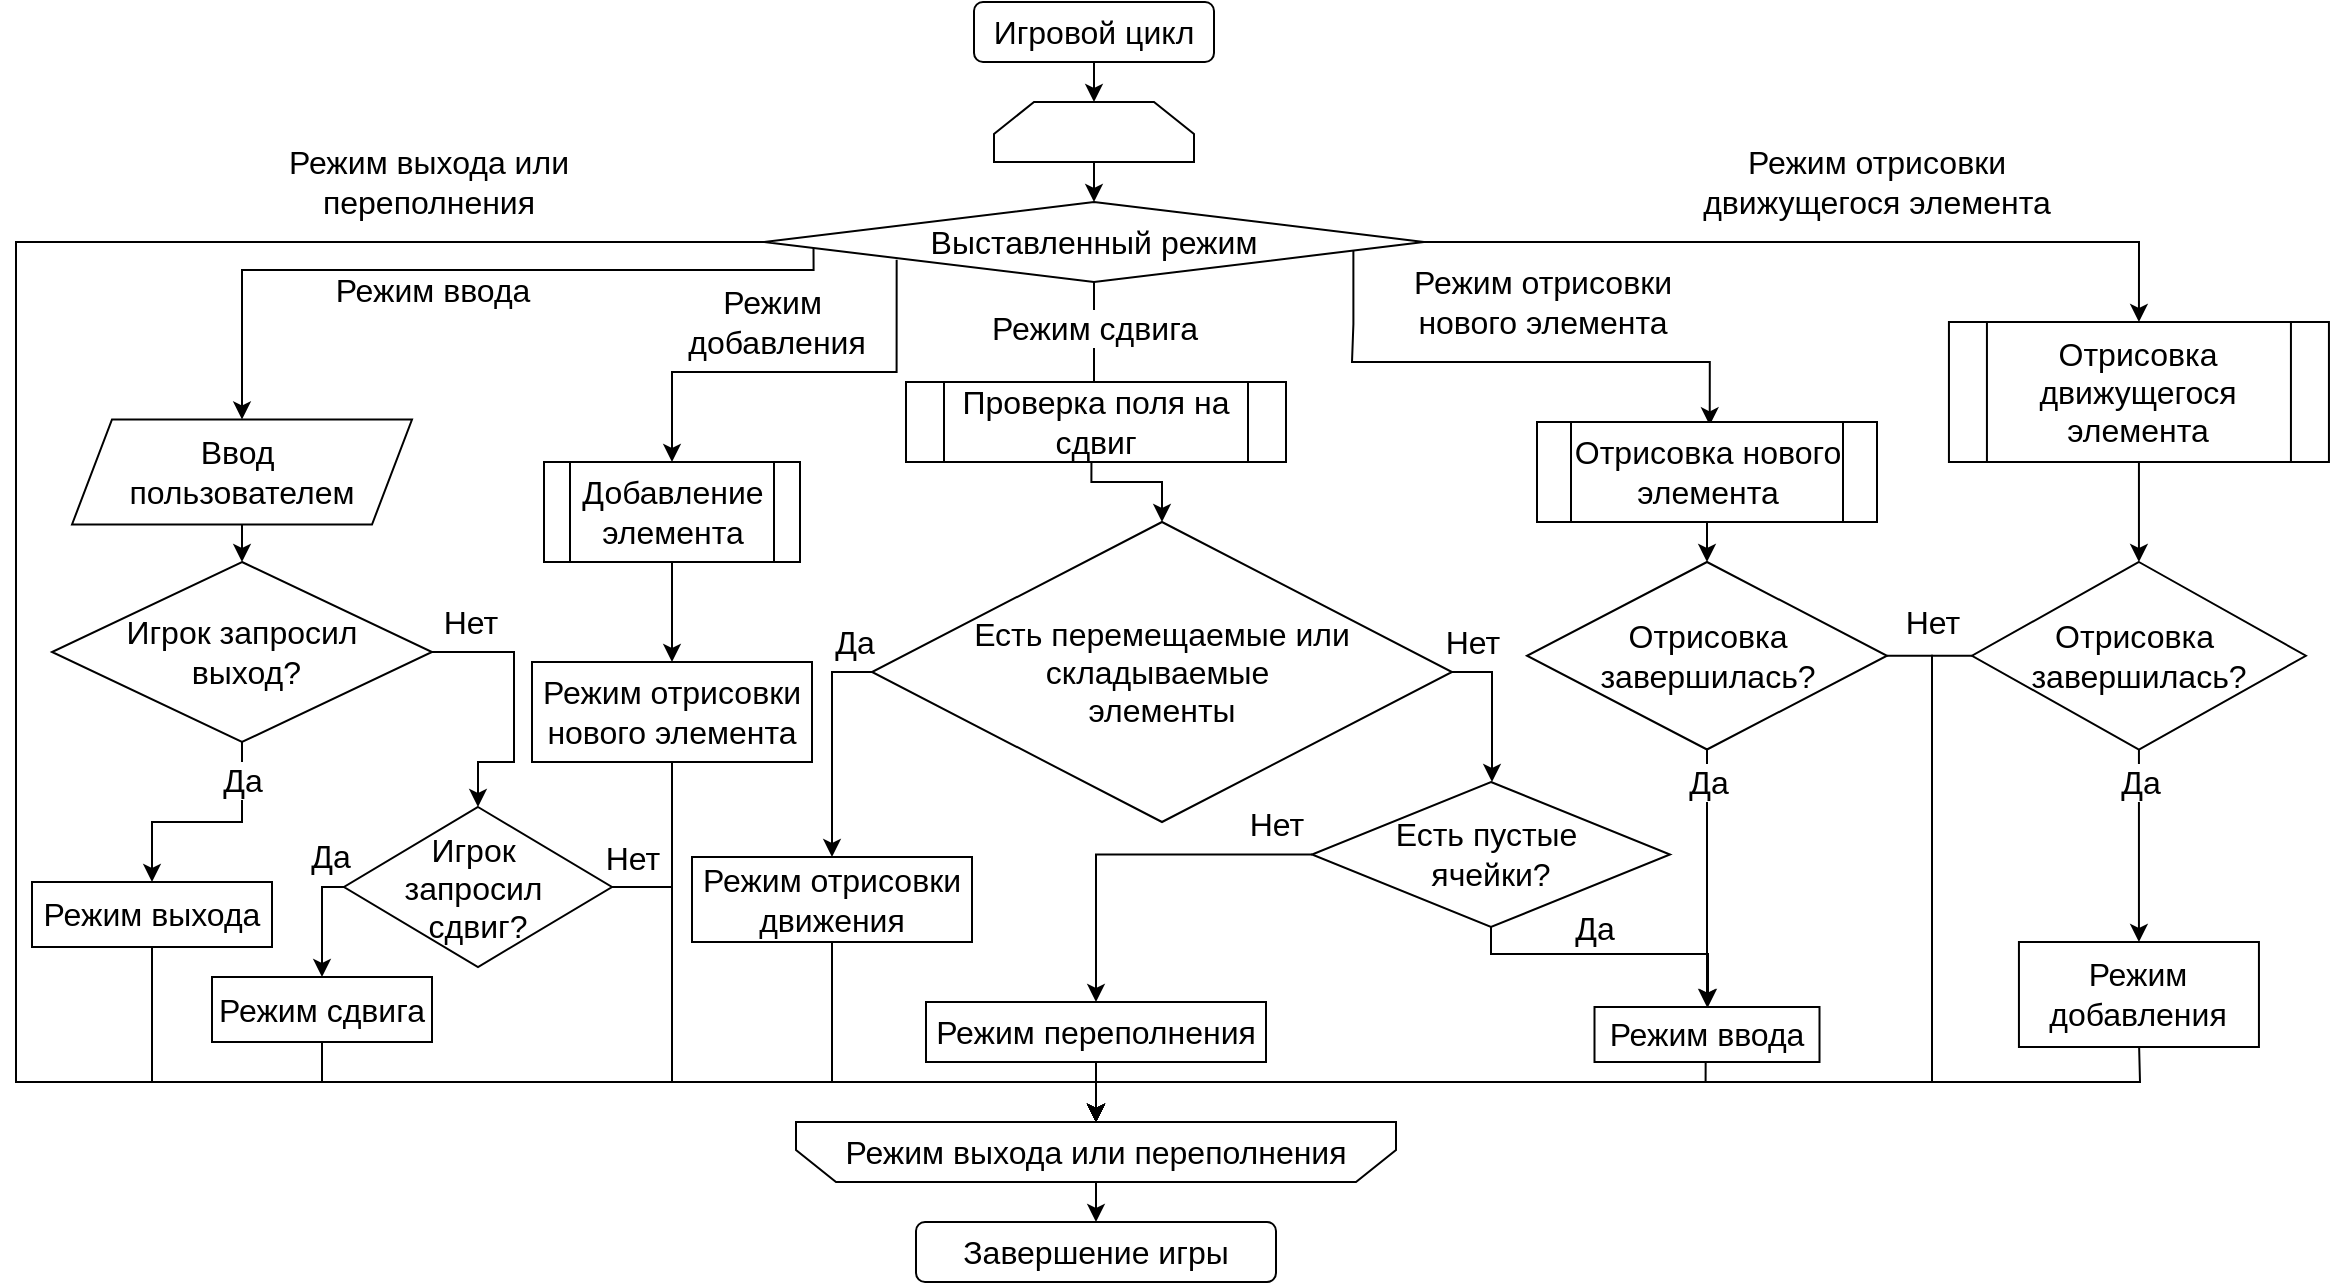 <mxfile version="24.4.13" type="device">
  <diagram name="Page-1" id="AscvpKJkDor2Ba45mDUg">
    <mxGraphModel dx="665" dy="562" grid="1" gridSize="10" guides="1" tooltips="1" connect="1" arrows="1" fold="1" page="1" pageScale="1" pageWidth="1169" pageHeight="827" math="0" shadow="0">
      <root>
        <mxCell id="0" />
        <mxCell id="1" parent="0" />
        <mxCell id="_LUyKltJJyNUMUL_nIZ1-7" style="edgeStyle=orthogonalEdgeStyle;rounded=0;orthogonalLoop=1;jettySize=auto;html=1;exitX=0.5;exitY=1;exitDx=0;exitDy=0;entryX=0.5;entryY=0;entryDx=0;entryDy=0;fontSize=16;" parent="1" source="_LUyKltJJyNUMUL_nIZ1-8" target="_LUyKltJJyNUMUL_nIZ1-22" edge="1">
          <mxGeometry relative="1" as="geometry">
            <mxPoint x="507" y="110" as="sourcePoint" />
          </mxGeometry>
        </mxCell>
        <mxCell id="_LUyKltJJyNUMUL_nIZ1-8" value="" style="shape=loopLimit;whiteSpace=wrap;html=1;fontSize=16;" parent="1" vertex="1">
          <mxGeometry x="501" y="60" width="100" height="30" as="geometry" />
        </mxCell>
        <mxCell id="_LUyKltJJyNUMUL_nIZ1-126" style="edgeStyle=orthogonalEdgeStyle;rounded=0;orthogonalLoop=1;jettySize=auto;html=1;exitX=0.5;exitY=1;exitDx=0;exitDy=0;entryX=0.5;entryY=0;entryDx=0;entryDy=0;fontSize=16;" parent="1" source="_LUyKltJJyNUMUL_nIZ1-9" target="_LUyKltJJyNUMUL_nIZ1-40" edge="1">
          <mxGeometry relative="1" as="geometry" />
        </mxCell>
        <mxCell id="_LUyKltJJyNUMUL_nIZ1-9" value="&lt;div style=&quot;font-size: 16px;&quot;&gt;Режим выхода&amp;nbsp;&lt;span style=&quot;background-color: initial; font-size: 16px;&quot;&gt;или переполнения&lt;/span&gt;&lt;/div&gt;" style="shape=loopLimit;whiteSpace=wrap;html=1;rotation=0;flipH=0;flipV=1;fontSize=16;" parent="1" vertex="1">
          <mxGeometry x="402" y="570" width="300" height="30" as="geometry" />
        </mxCell>
        <mxCell id="_LUyKltJJyNUMUL_nIZ1-10" style="edgeStyle=orthogonalEdgeStyle;rounded=0;orthogonalLoop=1;jettySize=auto;html=1;exitX=0;exitY=0.5;exitDx=0;exitDy=0;entryX=0.5;entryY=0;entryDx=0;entryDy=0;fontSize=16;" parent="1" source="_LUyKltJJyNUMUL_nIZ1-22" edge="1" target="_LUyKltJJyNUMUL_nIZ1-9">
          <mxGeometry relative="1" as="geometry">
            <mxPoint x="572" y="560" as="targetPoint" />
            <Array as="points">
              <mxPoint x="12" y="130" />
              <mxPoint x="12" y="550" />
              <mxPoint x="552" y="550" />
            </Array>
          </mxGeometry>
        </mxCell>
        <mxCell id="_LUyKltJJyNUMUL_nIZ1-11" value="&lt;div style=&quot;font-size: 16px;&quot;&gt;Режим выхода или&lt;br style=&quot;font-size: 16px;&quot;&gt;&lt;/div&gt;&lt;div style=&quot;font-size: 16px;&quot;&gt;переполнения&lt;/div&gt;" style="edgeLabel;html=1;align=center;verticalAlign=middle;resizable=0;points=[];fontSize=16;" parent="_LUyKltJJyNUMUL_nIZ1-10" vertex="1" connectable="0">
          <mxGeometry x="-0.808" y="2" relative="1" as="geometry">
            <mxPoint x="-38" y="-32" as="offset" />
          </mxGeometry>
        </mxCell>
        <mxCell id="_LUyKltJJyNUMUL_nIZ1-12" style="edgeStyle=orthogonalEdgeStyle;rounded=0;orthogonalLoop=1;jettySize=auto;html=1;entryX=0.5;entryY=0;entryDx=0;entryDy=0;fontSize=16;exitX=0.075;exitY=0.564;exitDx=0;exitDy=0;exitPerimeter=0;" parent="1" source="_LUyKltJJyNUMUL_nIZ1-22" target="_LUyKltJJyNUMUL_nIZ1-29" edge="1">
          <mxGeometry relative="1" as="geometry">
            <Array as="points">
              <mxPoint x="411" y="144" />
              <mxPoint x="125" y="144" />
            </Array>
            <mxPoint x="346" y="163.818" as="sourcePoint" />
          </mxGeometry>
        </mxCell>
        <mxCell id="_LUyKltJJyNUMUL_nIZ1-13" value="Режим ввода" style="edgeLabel;html=1;align=center;verticalAlign=middle;resizable=0;points=[];fontSize=16;" parent="_LUyKltJJyNUMUL_nIZ1-12" vertex="1" connectable="0">
          <mxGeometry x="-0.067" relative="1" as="geometry">
            <mxPoint x="-29" y="10" as="offset" />
          </mxGeometry>
        </mxCell>
        <mxCell id="_LUyKltJJyNUMUL_nIZ1-20" style="edgeStyle=orthogonalEdgeStyle;rounded=0;orthogonalLoop=1;jettySize=auto;html=1;exitX=1;exitY=0.5;exitDx=0;exitDy=0;entryX=0.5;entryY=0;entryDx=0;entryDy=0;fontSize=16;" parent="1" source="_LUyKltJJyNUMUL_nIZ1-22" target="_LUyKltJJyNUMUL_nIZ1-133" edge="1">
          <mxGeometry relative="1" as="geometry">
            <mxPoint x="777.0" y="170" as="sourcePoint" />
            <mxPoint x="887.0" y="247.5" as="targetPoint" />
          </mxGeometry>
        </mxCell>
        <mxCell id="_LUyKltJJyNUMUL_nIZ1-21" value="Режим отрисовки&lt;div style=&quot;font-size: 16px;&quot;&gt;&lt;div style=&quot;font-size: 16px;&quot;&gt;&lt;div style=&quot;font-size: 16px;&quot;&gt;движущегося элемента&lt;/div&gt;&lt;/div&gt;&lt;/div&gt;" style="edgeLabel;html=1;align=center;verticalAlign=middle;resizable=0;points=[];fontSize=16;" parent="_LUyKltJJyNUMUL_nIZ1-20" vertex="1" connectable="0">
          <mxGeometry x="-0.26" y="-2" relative="1" as="geometry">
            <mxPoint x="79" y="-32" as="offset" />
          </mxGeometry>
        </mxCell>
        <mxCell id="_LUyKltJJyNUMUL_nIZ1-77" style="edgeStyle=orthogonalEdgeStyle;rounded=0;orthogonalLoop=1;jettySize=auto;html=1;exitX=0.893;exitY=0.608;exitDx=0;exitDy=0;entryX=0.508;entryY=0.033;entryDx=0;entryDy=0;entryPerimeter=0;exitPerimeter=0;fontSize=16;" parent="1" source="_LUyKltJJyNUMUL_nIZ1-22" target="_LUyKltJJyNUMUL_nIZ1-132" edge="1">
          <mxGeometry relative="1" as="geometry">
            <mxPoint x="757" y="247.5" as="targetPoint" />
            <Array as="points">
              <mxPoint x="681" y="171" />
              <mxPoint x="680" y="190" />
              <mxPoint x="826" y="190" />
            </Array>
          </mxGeometry>
        </mxCell>
        <mxCell id="_LUyKltJJyNUMUL_nIZ1-124" value="&lt;div style=&quot;font-size: 16px;&quot;&gt;Режим отрисовки&lt;/div&gt;&lt;div style=&quot;font-size: 16px;&quot;&gt;нового элемента&lt;/div&gt;" style="edgeLabel;html=1;align=center;verticalAlign=middle;resizable=0;points=[];fontSize=16;" parent="_LUyKltJJyNUMUL_nIZ1-77" vertex="1" connectable="0">
          <mxGeometry x="0.13" y="2" relative="1" as="geometry">
            <mxPoint y="-28" as="offset" />
          </mxGeometry>
        </mxCell>
        <mxCell id="_LUyKltJJyNUMUL_nIZ1-92" style="edgeStyle=orthogonalEdgeStyle;rounded=0;orthogonalLoop=1;jettySize=auto;html=1;exitX=0.5;exitY=1;exitDx=0;exitDy=0;entryX=0.5;entryY=0;entryDx=0;entryDy=0;fontSize=16;" parent="1" source="_LUyKltJJyNUMUL_nIZ1-22" target="_LUyKltJJyNUMUL_nIZ1-131" edge="1">
          <mxGeometry relative="1" as="geometry">
            <mxPoint x="577" y="251.25" as="targetPoint" />
            <Array as="points">
              <mxPoint x="551" y="220" />
            </Array>
          </mxGeometry>
        </mxCell>
        <mxCell id="_LUyKltJJyNUMUL_nIZ1-93" value="Режим сдвига" style="edgeLabel;html=1;align=center;verticalAlign=middle;resizable=0;points=[];fontSize=16;" parent="_LUyKltJJyNUMUL_nIZ1-92" vertex="1" connectable="0">
          <mxGeometry x="0.203" y="1" relative="1" as="geometry">
            <mxPoint x="-1" y="-32" as="offset" />
          </mxGeometry>
        </mxCell>
        <mxCell id="T1hW3OjD4yM76hsiSeKh-2" style="edgeStyle=orthogonalEdgeStyle;rounded=0;orthogonalLoop=1;jettySize=auto;html=1;exitX=0.201;exitY=0.722;exitDx=0;exitDy=0;entryX=0.5;entryY=0;entryDx=0;entryDy=0;fontSize=16;exitPerimeter=0;" edge="1" parent="1" source="_LUyKltJJyNUMUL_nIZ1-22" target="_LUyKltJJyNUMUL_nIZ1-54">
          <mxGeometry relative="1" as="geometry" />
        </mxCell>
        <mxCell id="T1hW3OjD4yM76hsiSeKh-3" value="Режим&amp;nbsp;&lt;div style=&quot;font-size: 16px;&quot;&gt;добавления&lt;/div&gt;" style="edgeLabel;html=1;align=center;verticalAlign=middle;resizable=0;points=[];fontSize=16;" vertex="1" connectable="0" parent="T1hW3OjD4yM76hsiSeKh-2">
          <mxGeometry x="0.099" y="1" relative="1" as="geometry">
            <mxPoint x="1" y="-26" as="offset" />
          </mxGeometry>
        </mxCell>
        <mxCell id="_LUyKltJJyNUMUL_nIZ1-22" value="Выставленный режим" style="rhombus;whiteSpace=wrap;html=1;fontSize=16;" parent="1" vertex="1">
          <mxGeometry x="386" y="110" width="330" height="40" as="geometry" />
        </mxCell>
        <mxCell id="T1hW3OjD4yM76hsiSeKh-8" style="edgeStyle=orthogonalEdgeStyle;rounded=0;orthogonalLoop=1;jettySize=auto;html=1;exitX=0.5;exitY=1;exitDx=0;exitDy=0;entryX=0.5;entryY=0;entryDx=0;entryDy=0;" edge="1" parent="1" source="_LUyKltJJyNUMUL_nIZ1-29" target="_LUyKltJJyNUMUL_nIZ1-110">
          <mxGeometry relative="1" as="geometry" />
        </mxCell>
        <mxCell id="_LUyKltJJyNUMUL_nIZ1-29" value="&lt;div style=&quot;font-size: 16px;&quot;&gt;Ввод&amp;nbsp;&lt;/div&gt;&lt;div style=&quot;font-size: 16px;&quot;&gt;пользователем&lt;/div&gt;" style="shape=parallelogram;perimeter=parallelogramPerimeter;whiteSpace=wrap;html=1;fixedSize=1;fontSize=16;" parent="1" vertex="1">
          <mxGeometry x="40" y="218.75" width="170" height="52.5" as="geometry" />
        </mxCell>
        <mxCell id="_LUyKltJJyNUMUL_nIZ1-68" style="edgeStyle=orthogonalEdgeStyle;rounded=0;orthogonalLoop=1;jettySize=auto;html=1;exitX=0.5;exitY=1;exitDx=0;exitDy=0;entryX=0.5;entryY=0;entryDx=0;entryDy=0;fontSize=16;" parent="1" source="_LUyKltJJyNUMUL_nIZ1-133" target="_LUyKltJJyNUMUL_nIZ1-65" edge="1">
          <mxGeometry relative="1" as="geometry">
            <mxPoint x="1083.94" y="300" as="sourcePoint" />
            <Array as="points" />
          </mxGeometry>
        </mxCell>
        <mxCell id="_LUyKltJJyNUMUL_nIZ1-123" style="edgeStyle=orthogonalEdgeStyle;rounded=0;orthogonalLoop=1;jettySize=auto;html=1;exitX=0.5;exitY=1;exitDx=0;exitDy=0;entryX=0.5;entryY=0;entryDx=0;entryDy=0;fontSize=16;" parent="1" source="_LUyKltJJyNUMUL_nIZ1-39" target="_LUyKltJJyNUMUL_nIZ1-8" edge="1">
          <mxGeometry relative="1" as="geometry" />
        </mxCell>
        <mxCell id="_LUyKltJJyNUMUL_nIZ1-39" value="&lt;font style=&quot;font-size: 16px;&quot;&gt;Игровой цикл&lt;/font&gt;" style="rounded=1;whiteSpace=wrap;html=1;fontSize=16;" parent="1" vertex="1">
          <mxGeometry x="491" y="10" width="120" height="30" as="geometry" />
        </mxCell>
        <mxCell id="_LUyKltJJyNUMUL_nIZ1-40" value="Завершение игры" style="rounded=1;whiteSpace=wrap;html=1;fontSize=16;" parent="1" vertex="1">
          <mxGeometry x="462" y="620" width="180" height="30" as="geometry" />
        </mxCell>
        <mxCell id="_LUyKltJJyNUMUL_nIZ1-48" style="edgeStyle=orthogonalEdgeStyle;rounded=0;orthogonalLoop=1;jettySize=auto;html=1;exitX=1;exitY=0.5;exitDx=0;exitDy=0;entryX=0.5;entryY=0;entryDx=0;entryDy=0;fontSize=16;" parent="1" source="_LUyKltJJyNUMUL_nIZ1-114" target="_LUyKltJJyNUMUL_nIZ1-9" edge="1">
          <mxGeometry relative="1" as="geometry">
            <mxPoint x="267" y="472.5" as="sourcePoint" />
            <Array as="points">
              <mxPoint x="340" y="453" />
              <mxPoint x="340" y="550" />
              <mxPoint x="552" y="550" />
            </Array>
          </mxGeometry>
        </mxCell>
        <mxCell id="_LUyKltJJyNUMUL_nIZ1-115" value="Нет" style="edgeLabel;html=1;align=center;verticalAlign=middle;resizable=0;points=[];fontSize=16;" parent="_LUyKltJJyNUMUL_nIZ1-48" vertex="1" connectable="0">
          <mxGeometry x="-0.855" relative="1" as="geometry">
            <mxPoint x="-16" y="-15" as="offset" />
          </mxGeometry>
        </mxCell>
        <mxCell id="_LUyKltJJyNUMUL_nIZ1-59" style="edgeStyle=orthogonalEdgeStyle;rounded=0;orthogonalLoop=1;jettySize=auto;html=1;entryX=0.5;entryY=0;entryDx=0;entryDy=0;exitX=0.5;exitY=1;exitDx=0;exitDy=0;fontSize=16;" parent="1" source="_LUyKltJJyNUMUL_nIZ1-54" target="_LUyKltJJyNUMUL_nIZ1-60" edge="1">
          <mxGeometry relative="1" as="geometry">
            <mxPoint x="382" y="300" as="sourcePoint" />
            <mxPoint x="399" y="380" as="targetPoint" />
            <Array as="points">
              <mxPoint x="340" y="300" />
              <mxPoint x="340" y="300" />
            </Array>
          </mxGeometry>
        </mxCell>
        <mxCell id="_LUyKltJJyNUMUL_nIZ1-54" value="Добавление элемента" style="shape=process;whiteSpace=wrap;html=1;backgroundOutline=1;fontSize=16;" parent="1" vertex="1">
          <mxGeometry x="276" y="240" width="128" height="50" as="geometry" />
        </mxCell>
        <mxCell id="_LUyKltJJyNUMUL_nIZ1-55" value="Режим переполнения" style="rounded=0;whiteSpace=wrap;html=1;fontSize=16;" parent="1" vertex="1">
          <mxGeometry x="467" y="510" width="170" height="30" as="geometry" />
        </mxCell>
        <mxCell id="_LUyKltJJyNUMUL_nIZ1-64" style="edgeStyle=orthogonalEdgeStyle;rounded=0;orthogonalLoop=1;jettySize=auto;html=1;exitX=0.5;exitY=1;exitDx=0;exitDy=0;entryX=0.5;entryY=0;entryDx=0;entryDy=0;fontSize=16;" parent="1" source="_LUyKltJJyNUMUL_nIZ1-60" target="_LUyKltJJyNUMUL_nIZ1-9" edge="1">
          <mxGeometry relative="1" as="geometry">
            <Array as="points">
              <mxPoint x="327" y="550" />
              <mxPoint x="551" y="550" />
            </Array>
          </mxGeometry>
        </mxCell>
        <mxCell id="_LUyKltJJyNUMUL_nIZ1-60" value="&lt;div style=&quot;font-size: 16px;&quot;&gt;Режим отрисовки &lt;br style=&quot;font-size: 16px;&quot;&gt;&lt;/div&gt;&lt;div style=&quot;font-size: 16px;&quot;&gt;нового элемента&lt;br style=&quot;font-size: 16px;&quot;&gt;&lt;/div&gt;" style="rounded=0;whiteSpace=wrap;html=1;fontSize=16;" parent="1" vertex="1">
          <mxGeometry x="270" y="340" width="140" height="50" as="geometry" />
        </mxCell>
        <mxCell id="_LUyKltJJyNUMUL_nIZ1-70" style="edgeStyle=orthogonalEdgeStyle;rounded=0;orthogonalLoop=1;jettySize=auto;html=1;exitX=0;exitY=0.5;exitDx=0;exitDy=0;entryX=0.5;entryY=0;entryDx=0;entryDy=0;fontSize=16;" parent="1" source="_LUyKltJJyNUMUL_nIZ1-65" target="_LUyKltJJyNUMUL_nIZ1-9" edge="1">
          <mxGeometry relative="1" as="geometry">
            <mxPoint x="547" y="590" as="targetPoint" />
            <Array as="points">
              <mxPoint x="970" y="337" />
              <mxPoint x="970" y="550" />
              <mxPoint x="552" y="550" />
            </Array>
          </mxGeometry>
        </mxCell>
        <mxCell id="_LUyKltJJyNUMUL_nIZ1-96" value="Нет" style="edgeLabel;html=1;align=center;verticalAlign=middle;resizable=0;points=[];fontSize=16;" parent="_LUyKltJJyNUMUL_nIZ1-70" vertex="1" connectable="0">
          <mxGeometry x="-0.952" y="-1" relative="1" as="geometry">
            <mxPoint x="-4" y="-16" as="offset" />
          </mxGeometry>
        </mxCell>
        <mxCell id="_LUyKltJJyNUMUL_nIZ1-88" style="edgeStyle=orthogonalEdgeStyle;rounded=0;orthogonalLoop=1;jettySize=auto;html=1;exitX=0.5;exitY=1;exitDx=0;exitDy=0;entryX=0.5;entryY=0;entryDx=0;entryDy=0;fontSize=16;" parent="1" source="_LUyKltJJyNUMUL_nIZ1-65" target="_LUyKltJJyNUMUL_nIZ1-87" edge="1">
          <mxGeometry relative="1" as="geometry" />
        </mxCell>
        <mxCell id="_LUyKltJJyNUMUL_nIZ1-90" value="Да" style="edgeLabel;html=1;align=center;verticalAlign=middle;resizable=0;points=[];fontSize=16;" parent="_LUyKltJJyNUMUL_nIZ1-88" vertex="1" connectable="0">
          <mxGeometry x="-0.42" relative="1" as="geometry">
            <mxPoint y="-12" as="offset" />
          </mxGeometry>
        </mxCell>
        <mxCell id="_LUyKltJJyNUMUL_nIZ1-65" value="&lt;font style=&quot;font-size: 16px;&quot;&gt;Отрисовка&amp;nbsp;&lt;/font&gt;&lt;div style=&quot;font-size: 16px;&quot;&gt;&lt;font style=&quot;font-size: 16px;&quot;&gt;завершилась?&lt;/font&gt;&lt;/div&gt;" style="rhombus;whiteSpace=wrap;html=1;fontSize=16;" parent="1" vertex="1">
          <mxGeometry x="990" y="290" width="166.94" height="93.75" as="geometry" />
        </mxCell>
        <mxCell id="_LUyKltJJyNUMUL_nIZ1-82" style="edgeStyle=orthogonalEdgeStyle;rounded=0;orthogonalLoop=1;jettySize=auto;html=1;exitX=1;exitY=0.5;exitDx=0;exitDy=0;fontSize=16;entryX=0.5;entryY=0;entryDx=0;entryDy=0;" parent="1" source="_LUyKltJJyNUMUL_nIZ1-80" target="_LUyKltJJyNUMUL_nIZ1-9" edge="1">
          <mxGeometry relative="1" as="geometry">
            <Array as="points">
              <mxPoint x="970" y="337" />
              <mxPoint x="970" y="550" />
              <mxPoint x="552" y="550" />
            </Array>
            <mxPoint x="580" y="560" as="targetPoint" />
          </mxGeometry>
        </mxCell>
        <mxCell id="_LUyKltJJyNUMUL_nIZ1-80" value="Отрисовка завершилась?" style="rhombus;whiteSpace=wrap;html=1;fontSize=16;" parent="1" vertex="1">
          <mxGeometry x="767.5" y="290" width="180" height="93.75" as="geometry" />
        </mxCell>
        <mxCell id="_LUyKltJJyNUMUL_nIZ1-85" style="edgeStyle=orthogonalEdgeStyle;rounded=0;orthogonalLoop=1;jettySize=auto;html=1;exitX=0.494;exitY=1.012;exitDx=0;exitDy=0;entryX=0.5;entryY=0;entryDx=0;entryDy=0;exitPerimeter=0;fontSize=16;" parent="1" source="_LUyKltJJyNUMUL_nIZ1-83" target="_LUyKltJJyNUMUL_nIZ1-9" edge="1">
          <mxGeometry relative="1" as="geometry">
            <mxPoint x="700.2" y="550" as="targetPoint" />
            <Array as="points">
              <mxPoint x="743" y="550" />
              <mxPoint x="553" y="550" />
            </Array>
          </mxGeometry>
        </mxCell>
        <mxCell id="_LUyKltJJyNUMUL_nIZ1-83" value="Режим ввода" style="rounded=0;whiteSpace=wrap;html=1;fontSize=16;" parent="1" vertex="1">
          <mxGeometry x="801.25" y="512.5" width="112.5" height="27.5" as="geometry" />
        </mxCell>
        <mxCell id="_LUyKltJJyNUMUL_nIZ1-84" style="edgeStyle=orthogonalEdgeStyle;rounded=0;orthogonalLoop=1;jettySize=auto;html=1;exitX=0.5;exitY=1;exitDx=0;exitDy=0;entryX=0.5;entryY=0;entryDx=0;entryDy=0;fontSize=16;" parent="1" source="_LUyKltJJyNUMUL_nIZ1-80" target="_LUyKltJJyNUMUL_nIZ1-83" edge="1">
          <mxGeometry relative="1" as="geometry">
            <mxPoint x="841" y="490" as="targetPoint" />
            <Array as="points" />
          </mxGeometry>
        </mxCell>
        <mxCell id="_LUyKltJJyNUMUL_nIZ1-86" value="Да" style="edgeLabel;html=1;align=center;verticalAlign=middle;resizable=0;points=[];fontSize=16;" parent="_LUyKltJJyNUMUL_nIZ1-84" vertex="1" connectable="0">
          <mxGeometry x="-0.409" y="-2" relative="1" as="geometry">
            <mxPoint x="2" y="-22" as="offset" />
          </mxGeometry>
        </mxCell>
        <mxCell id="_LUyKltJJyNUMUL_nIZ1-89" style="edgeStyle=orthogonalEdgeStyle;rounded=0;orthogonalLoop=1;jettySize=auto;html=1;exitX=0.5;exitY=1;exitDx=0;exitDy=0;entryX=0.5;entryY=0;entryDx=0;entryDy=0;fontSize=16;" parent="1" source="_LUyKltJJyNUMUL_nIZ1-87" target="_LUyKltJJyNUMUL_nIZ1-9" edge="1">
          <mxGeometry relative="1" as="geometry">
            <Array as="points">
              <mxPoint x="1074" y="530" />
              <mxPoint x="1074" y="530" />
              <mxPoint x="1074" y="550" />
              <mxPoint x="552" y="550" />
            </Array>
            <mxPoint x="512" y="560" as="targetPoint" />
          </mxGeometry>
        </mxCell>
        <mxCell id="_LUyKltJJyNUMUL_nIZ1-87" value="&lt;div style=&quot;font-size: 16px;&quot;&gt;Режим добавления&lt;/div&gt;" style="rounded=0;whiteSpace=wrap;html=1;fontSize=16;" parent="1" vertex="1">
          <mxGeometry x="1013.47" y="480" width="120" height="52.5" as="geometry" />
        </mxCell>
        <mxCell id="_LUyKltJJyNUMUL_nIZ1-95" style="edgeStyle=orthogonalEdgeStyle;rounded=0;orthogonalLoop=1;jettySize=auto;html=1;exitX=0.488;exitY=1.002;exitDx=0;exitDy=0;entryX=0.5;entryY=0;entryDx=0;entryDy=0;fontSize=16;exitPerimeter=0;" parent="1" source="_LUyKltJJyNUMUL_nIZ1-131" target="_LUyKltJJyNUMUL_nIZ1-94" edge="1">
          <mxGeometry relative="1" as="geometry">
            <mxPoint x="577" y="303.75" as="sourcePoint" />
            <Array as="points">
              <mxPoint x="550" y="250" />
              <mxPoint x="585" y="250" />
            </Array>
          </mxGeometry>
        </mxCell>
        <mxCell id="_LUyKltJJyNUMUL_nIZ1-98" style="edgeStyle=orthogonalEdgeStyle;rounded=0;orthogonalLoop=1;jettySize=auto;html=1;exitX=1;exitY=0.5;exitDx=0;exitDy=0;entryX=0.5;entryY=0;entryDx=0;entryDy=0;fontSize=16;" parent="1" source="_LUyKltJJyNUMUL_nIZ1-94" target="_LUyKltJJyNUMUL_nIZ1-134" edge="1">
          <mxGeometry relative="1" as="geometry">
            <Array as="points">
              <mxPoint x="750" y="345" />
              <mxPoint x="750" y="400" />
            </Array>
            <mxPoint x="699.5" y="333.13" as="targetPoint" />
          </mxGeometry>
        </mxCell>
        <mxCell id="_LUyKltJJyNUMUL_nIZ1-99" value="Нет" style="edgeLabel;html=1;align=center;verticalAlign=middle;resizable=0;points=[];fontSize=16;" parent="_LUyKltJJyNUMUL_nIZ1-98" vertex="1" connectable="0">
          <mxGeometry x="0.032" y="1" relative="1" as="geometry">
            <mxPoint x="-11" y="-34" as="offset" />
          </mxGeometry>
        </mxCell>
        <mxCell id="_LUyKltJJyNUMUL_nIZ1-101" style="edgeStyle=orthogonalEdgeStyle;rounded=0;orthogonalLoop=1;jettySize=auto;html=1;exitX=0;exitY=0.5;exitDx=0;exitDy=0;entryX=0.5;entryY=0;entryDx=0;entryDy=0;fontSize=16;" parent="1" source="_LUyKltJJyNUMUL_nIZ1-94" target="_LUyKltJJyNUMUL_nIZ1-100" edge="1">
          <mxGeometry relative="1" as="geometry">
            <Array as="points">
              <mxPoint x="420" y="345" />
            </Array>
          </mxGeometry>
        </mxCell>
        <mxCell id="_LUyKltJJyNUMUL_nIZ1-127" value="Да" style="edgeLabel;html=1;align=center;verticalAlign=middle;resizable=0;points=[];fontSize=16;" parent="_LUyKltJJyNUMUL_nIZ1-101" vertex="1" connectable="0">
          <mxGeometry x="-0.689" relative="1" as="geometry">
            <mxPoint x="8" y="-15" as="offset" />
          </mxGeometry>
        </mxCell>
        <mxCell id="_LUyKltJJyNUMUL_nIZ1-94" value="Есть перемещаемые или складываемые&amp;nbsp;&lt;div style=&quot;font-size: 16px;&quot;&gt;элементы&lt;/div&gt;" style="rhombus;whiteSpace=wrap;html=1;fontSize=16;" parent="1" vertex="1">
          <mxGeometry x="440" y="270" width="290" height="150" as="geometry" />
        </mxCell>
        <mxCell id="_LUyKltJJyNUMUL_nIZ1-130" style="edgeStyle=orthogonalEdgeStyle;rounded=0;orthogonalLoop=1;jettySize=auto;html=1;exitX=0.5;exitY=1;exitDx=0;exitDy=0;entryX=0.5;entryY=0;entryDx=0;entryDy=0;fontSize=16;" parent="1" source="_LUyKltJJyNUMUL_nIZ1-100" target="_LUyKltJJyNUMUL_nIZ1-9" edge="1">
          <mxGeometry relative="1" as="geometry">
            <Array as="points">
              <mxPoint x="422" y="550" />
              <mxPoint x="553" y="550" />
            </Array>
          </mxGeometry>
        </mxCell>
        <mxCell id="_LUyKltJJyNUMUL_nIZ1-100" value="Режим отрисовки движения" style="rounded=0;whiteSpace=wrap;html=1;fontSize=16;" parent="1" vertex="1">
          <mxGeometry x="350" y="437.5" width="140" height="42.5" as="geometry" />
        </mxCell>
        <mxCell id="_LUyKltJJyNUMUL_nIZ1-121" style="edgeStyle=orthogonalEdgeStyle;rounded=0;orthogonalLoop=1;jettySize=auto;html=1;exitX=1;exitY=0.5;exitDx=0;exitDy=0;entryX=0.5;entryY=0;entryDx=0;entryDy=0;fontSize=16;exitPerimeter=0;" parent="1" source="_LUyKltJJyNUMUL_nIZ1-110" target="_LUyKltJJyNUMUL_nIZ1-114" edge="1">
          <mxGeometry relative="1" as="geometry">
            <Array as="points">
              <mxPoint x="261" y="335" />
              <mxPoint x="261" y="390" />
              <mxPoint x="243" y="390" />
            </Array>
          </mxGeometry>
        </mxCell>
        <mxCell id="_LUyKltJJyNUMUL_nIZ1-122" value="Нет" style="edgeLabel;html=1;align=center;verticalAlign=middle;resizable=0;points=[];fontSize=16;" parent="_LUyKltJJyNUMUL_nIZ1-121" vertex="1" connectable="0">
          <mxGeometry x="-0.872" y="-1" relative="1" as="geometry">
            <mxPoint x="10" y="-16" as="offset" />
          </mxGeometry>
        </mxCell>
        <mxCell id="T1hW3OjD4yM76hsiSeKh-6" style="edgeStyle=orthogonalEdgeStyle;rounded=0;orthogonalLoop=1;jettySize=auto;html=1;exitX=0.5;exitY=1;exitDx=0;exitDy=0;entryX=0.5;entryY=0;entryDx=0;entryDy=0;" edge="1" parent="1" source="_LUyKltJJyNUMUL_nIZ1-110" target="_LUyKltJJyNUMUL_nIZ1-128">
          <mxGeometry relative="1" as="geometry">
            <Array as="points">
              <mxPoint x="125" y="420" />
              <mxPoint x="80" y="420" />
            </Array>
          </mxGeometry>
        </mxCell>
        <mxCell id="T1hW3OjD4yM76hsiSeKh-7" value="Да" style="edgeLabel;html=1;align=center;verticalAlign=middle;resizable=0;points=[];fontSize=16;" vertex="1" connectable="0" parent="T1hW3OjD4yM76hsiSeKh-6">
          <mxGeometry x="-0.569" y="1" relative="1" as="geometry">
            <mxPoint x="-1" y="-6" as="offset" />
          </mxGeometry>
        </mxCell>
        <mxCell id="_LUyKltJJyNUMUL_nIZ1-110" value="Игрок запросил&lt;div&gt;&amp;nbsp;выход?&lt;/div&gt;" style="rhombus;whiteSpace=wrap;html=1;fontSize=16;" parent="1" vertex="1">
          <mxGeometry x="30" y="290" width="190" height="90" as="geometry" />
        </mxCell>
        <mxCell id="_LUyKltJJyNUMUL_nIZ1-114" value="&lt;div style=&quot;font-size: 16px;&quot;&gt;Игрок&amp;nbsp;&lt;/div&gt;&lt;div style=&quot;font-size: 16px;&quot;&gt;запросил&amp;nbsp;&lt;/div&gt;&lt;div style=&quot;font-size: 16px;&quot;&gt;сдвиг?&lt;/div&gt;" style="rhombus;whiteSpace=wrap;html=1;fontSize=16;" parent="1" vertex="1">
          <mxGeometry x="176" y="412.5" width="134" height="80" as="geometry" />
        </mxCell>
        <mxCell id="_LUyKltJJyNUMUL_nIZ1-118" style="edgeStyle=orthogonalEdgeStyle;rounded=0;orthogonalLoop=1;jettySize=auto;html=1;exitX=0.5;exitY=1;exitDx=0;exitDy=0;entryX=0.5;entryY=0;entryDx=0;entryDy=0;fontSize=16;" parent="1" source="_LUyKltJJyNUMUL_nIZ1-116" target="_LUyKltJJyNUMUL_nIZ1-9" edge="1">
          <mxGeometry relative="1" as="geometry">
            <Array as="points">
              <mxPoint x="167" y="550" />
              <mxPoint x="553" y="550" />
            </Array>
          </mxGeometry>
        </mxCell>
        <mxCell id="_LUyKltJJyNUMUL_nIZ1-116" value="&lt;div style=&quot;font-size: 16px;&quot;&gt;Режим&amp;nbsp;&lt;span style=&quot;background-color: initial;&quot;&gt;сдвига&lt;/span&gt;&lt;/div&gt;" style="rounded=0;whiteSpace=wrap;html=1;fontSize=16;" parent="1" vertex="1">
          <mxGeometry x="110" y="497.5" width="110" height="32.5" as="geometry" />
        </mxCell>
        <mxCell id="_LUyKltJJyNUMUL_nIZ1-117" style="edgeStyle=orthogonalEdgeStyle;rounded=0;orthogonalLoop=1;jettySize=auto;html=1;exitX=0;exitY=0.5;exitDx=0;exitDy=0;entryX=0.5;entryY=0;entryDx=0;entryDy=0;fontSize=16;" parent="1" source="_LUyKltJJyNUMUL_nIZ1-114" target="_LUyKltJJyNUMUL_nIZ1-116" edge="1">
          <mxGeometry relative="1" as="geometry">
            <Array as="points">
              <mxPoint x="165" y="453" />
            </Array>
          </mxGeometry>
        </mxCell>
        <mxCell id="_LUyKltJJyNUMUL_nIZ1-119" value="Да" style="edgeLabel;html=1;align=center;verticalAlign=middle;resizable=0;points=[];fontSize=16;" parent="_LUyKltJJyNUMUL_nIZ1-117" vertex="1" connectable="0">
          <mxGeometry x="-0.726" relative="1" as="geometry">
            <mxPoint y="-16" as="offset" />
          </mxGeometry>
        </mxCell>
        <mxCell id="_LUyKltJJyNUMUL_nIZ1-129" style="edgeStyle=orthogonalEdgeStyle;rounded=0;orthogonalLoop=1;jettySize=auto;html=1;exitX=0.5;exitY=1;exitDx=0;exitDy=0;entryX=0.5;entryY=0;entryDx=0;entryDy=0;fontSize=16;" parent="1" source="_LUyKltJJyNUMUL_nIZ1-128" target="_LUyKltJJyNUMUL_nIZ1-9" edge="1">
          <mxGeometry relative="1" as="geometry">
            <Array as="points">
              <mxPoint x="80" y="550" />
              <mxPoint x="552" y="550" />
            </Array>
          </mxGeometry>
        </mxCell>
        <mxCell id="_LUyKltJJyNUMUL_nIZ1-128" value="&lt;div style=&quot;font-size: 16px;&quot;&gt;Режим&amp;nbsp;&lt;span style=&quot;background-color: initial; font-size: 16px;&quot;&gt;выхода&lt;/span&gt;&lt;/div&gt;" style="rounded=0;whiteSpace=wrap;html=1;fontSize=16;" parent="1" vertex="1">
          <mxGeometry x="20" y="450" width="120" height="32.5" as="geometry" />
        </mxCell>
        <mxCell id="_LUyKltJJyNUMUL_nIZ1-131" value="Проверка поля на сдвиг" style="shape=process;whiteSpace=wrap;html=1;backgroundOutline=1;fontSize=16;" parent="1" vertex="1">
          <mxGeometry x="457" y="200" width="190" height="40" as="geometry" />
        </mxCell>
        <mxCell id="T1hW3OjD4yM76hsiSeKh-9" style="edgeStyle=orthogonalEdgeStyle;rounded=0;orthogonalLoop=1;jettySize=auto;html=1;exitX=0.5;exitY=1;exitDx=0;exitDy=0;entryX=0.5;entryY=0;entryDx=0;entryDy=0;" edge="1" parent="1" source="_LUyKltJJyNUMUL_nIZ1-132" target="_LUyKltJJyNUMUL_nIZ1-80">
          <mxGeometry relative="1" as="geometry" />
        </mxCell>
        <mxCell id="_LUyKltJJyNUMUL_nIZ1-132" value="Отрисовка нового элемента" style="shape=process;whiteSpace=wrap;html=1;backgroundOutline=1;fontSize=16;" parent="1" vertex="1">
          <mxGeometry x="772.5" y="220" width="170" height="50" as="geometry" />
        </mxCell>
        <mxCell id="_LUyKltJJyNUMUL_nIZ1-133" value="&lt;font style=&quot;font-size: 16px;&quot;&gt;Отрисовка движущегося элемента&lt;/font&gt;" style="shape=process;whiteSpace=wrap;html=1;backgroundOutline=1;fontSize=16;" parent="1" vertex="1">
          <mxGeometry x="978.47" y="170" width="190" height="70" as="geometry" />
        </mxCell>
        <mxCell id="_LUyKltJJyNUMUL_nIZ1-137" style="edgeStyle=orthogonalEdgeStyle;rounded=0;orthogonalLoop=1;jettySize=auto;html=1;exitX=0.5;exitY=1;exitDx=0;exitDy=0;entryX=0.5;entryY=0;entryDx=0;entryDy=0;fontSize=16;" parent="1" source="_LUyKltJJyNUMUL_nIZ1-134" target="_LUyKltJJyNUMUL_nIZ1-83" edge="1">
          <mxGeometry relative="1" as="geometry">
            <mxPoint x="822" y="490" as="targetPoint" />
            <Array as="points">
              <mxPoint x="750" y="486" />
              <mxPoint x="858" y="486" />
              <mxPoint x="858" y="513" />
            </Array>
            <mxPoint x="787" y="477.5" as="sourcePoint" />
          </mxGeometry>
        </mxCell>
        <mxCell id="_LUyKltJJyNUMUL_nIZ1-138" value="Да" style="edgeLabel;html=1;align=center;verticalAlign=middle;resizable=0;points=[];fontSize=16;" parent="_LUyKltJJyNUMUL_nIZ1-137" vertex="1" connectable="0">
          <mxGeometry x="-0.383" relative="1" as="geometry">
            <mxPoint x="19" y="-13" as="offset" />
          </mxGeometry>
        </mxCell>
        <mxCell id="T1hW3OjD4yM76hsiSeKh-4" style="edgeStyle=orthogonalEdgeStyle;rounded=0;orthogonalLoop=1;jettySize=auto;html=1;exitX=0;exitY=0.5;exitDx=0;exitDy=0;entryX=0.5;entryY=0;entryDx=0;entryDy=0;fontSize=16;" edge="1" parent="1" source="_LUyKltJJyNUMUL_nIZ1-134" target="_LUyKltJJyNUMUL_nIZ1-55">
          <mxGeometry relative="1" as="geometry" />
        </mxCell>
        <mxCell id="T1hW3OjD4yM76hsiSeKh-5" value="Нет" style="edgeLabel;html=1;align=center;verticalAlign=middle;resizable=0;points=[];fontSize=16;" vertex="1" connectable="0" parent="T1hW3OjD4yM76hsiSeKh-4">
          <mxGeometry x="-0.634" y="1" relative="1" as="geometry">
            <mxPoint x="15" y="-17" as="offset" />
          </mxGeometry>
        </mxCell>
        <mxCell id="_LUyKltJJyNUMUL_nIZ1-134" value="&lt;div style=&quot;font-size: 16px;&quot;&gt;Есть пустые&amp;nbsp;&lt;/div&gt;&lt;div style=&quot;font-size: 16px;&quot;&gt;ячейки?&lt;/div&gt;" style="rhombus;whiteSpace=wrap;html=1;fontSize=16;" parent="1" vertex="1">
          <mxGeometry x="660" y="400" width="179" height="72.5" as="geometry" />
        </mxCell>
        <mxCell id="_LUyKltJJyNUMUL_nIZ1-140" style="edgeStyle=orthogonalEdgeStyle;rounded=0;orthogonalLoop=1;jettySize=auto;html=1;exitX=0.5;exitY=1;exitDx=0;exitDy=0;entryX=0.5;entryY=0;entryDx=0;entryDy=0;fontSize=16;" parent="1" source="_LUyKltJJyNUMUL_nIZ1-55" target="_LUyKltJJyNUMUL_nIZ1-9" edge="1">
          <mxGeometry relative="1" as="geometry">
            <mxPoint x="553" y="570" as="targetPoint" />
            <Array as="points">
              <mxPoint x="553" y="550" />
              <mxPoint x="553" y="550" />
            </Array>
          </mxGeometry>
        </mxCell>
      </root>
    </mxGraphModel>
  </diagram>
</mxfile>

